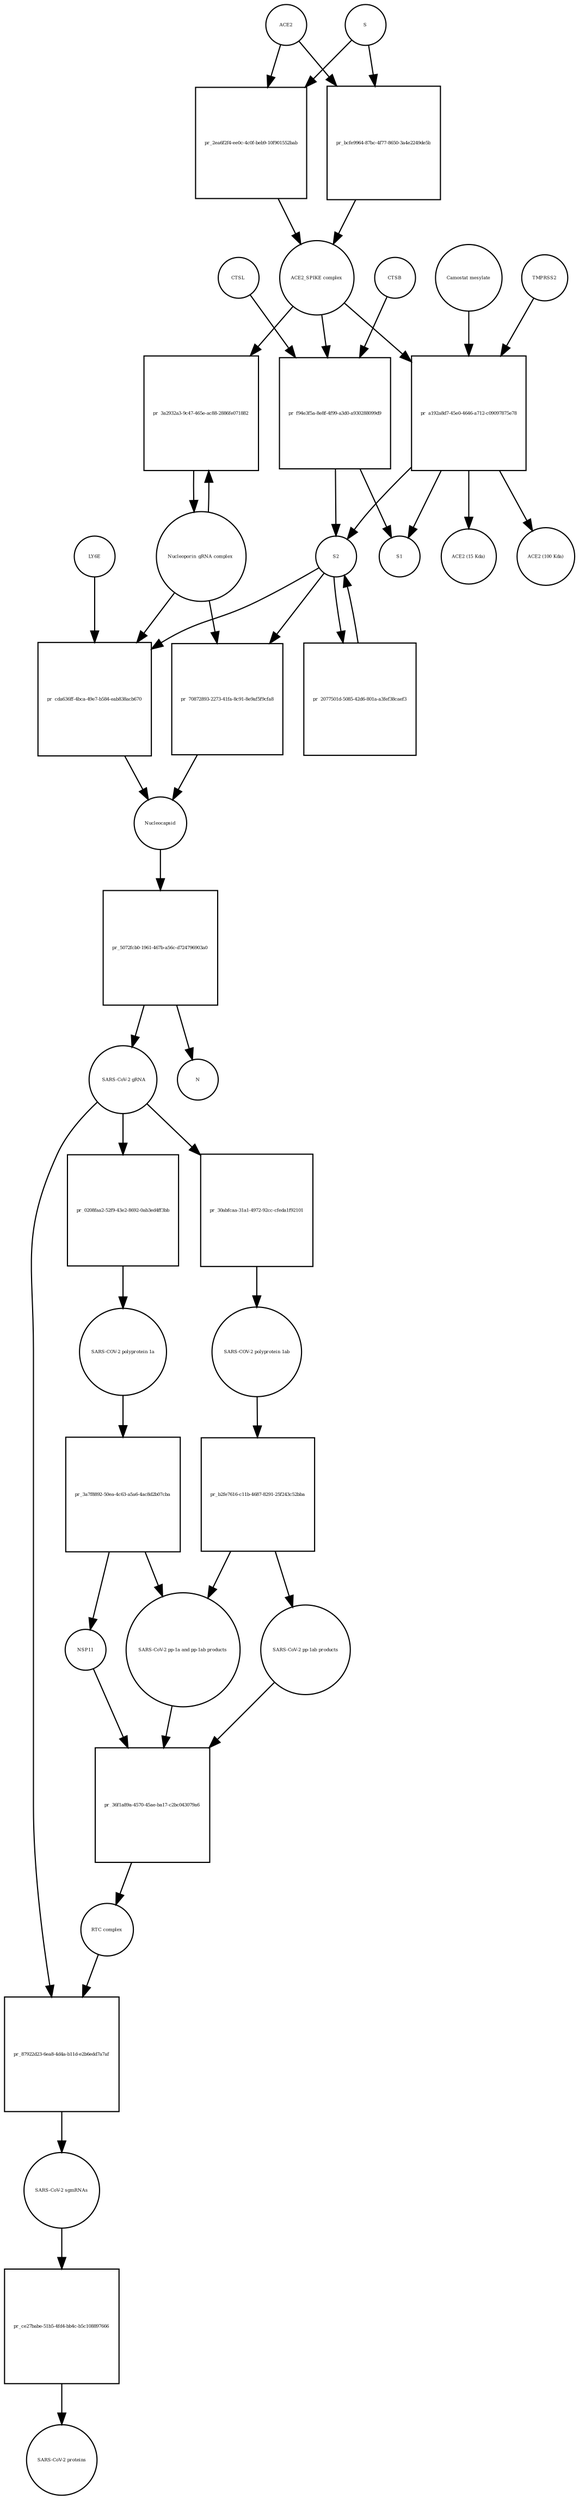 strict digraph  {
ACE2 [annotation="", bipartite=0, cls=macromolecule, fontsize=4, label=ACE2, shape=circle];
"pr_2ea6f2f4-ee0c-4c0f-beb9-10f901552bab" [annotation="", bipartite=1, cls=process, fontsize=4, label="pr_2ea6f2f4-ee0c-4c0f-beb9-10f901552bab", shape=square];
"ACE2_SPIKE complex" [annotation="", bipartite=0, cls=complex, fontsize=4, label="ACE2_SPIKE complex", shape=circle];
S [annotation="", bipartite=0, cls="macromolecule multimer", fontsize=4, label=S, shape=circle];
"Nucleoporin_gRNA complex " [annotation="", bipartite=0, cls=complex, fontsize=4, label="Nucleoporin_gRNA complex ", shape=circle];
"pr_3a2932a3-9c47-465e-ac88-2886fe071882" [annotation="", bipartite=1, cls=process, fontsize=4, label="pr_3a2932a3-9c47-465e-ac88-2886fe071882", shape=square];
"pr_f94e3f5a-8e8f-4f99-a3d0-a930288099d9" [annotation="", bipartite=1, cls=process, fontsize=4, label="pr_f94e3f5a-8e8f-4f99-a3d0-a930288099d9", shape=square];
S2 [annotation="", bipartite=0, cls=macromolecule, fontsize=4, label=S2, shape=circle];
CTSB [annotation="", bipartite=0, cls=macromolecule, fontsize=4, label=CTSB, shape=circle];
CTSL [annotation="", bipartite=0, cls=macromolecule, fontsize=4, label=CTSL, shape=circle];
S1 [annotation="", bipartite=0, cls=macromolecule, fontsize=4, label=S1, shape=circle];
"pr_a192a8d7-45e0-4646-a712-c09097875e78" [annotation="", bipartite=1, cls=process, fontsize=4, label="pr_a192a8d7-45e0-4646-a712-c09097875e78", shape=square];
TMPRSS2 [annotation="", bipartite=0, cls=macromolecule, fontsize=4, label=TMPRSS2, shape=circle];
"Camostat mesylate" [annotation="urn_miriam_pubchem.compound_2536", bipartite=0, cls="simple chemical", fontsize=4, label="Camostat mesylate", shape=circle];
"ACE2 (15 Kda)" [annotation="", bipartite=0, cls=macromolecule, fontsize=4, label="ACE2 (15 Kda)", shape=circle];
"ACE2 (100 Kda)" [annotation="", bipartite=0, cls=macromolecule, fontsize=4, label="ACE2 (100 Kda)", shape=circle];
"pr_bcfe9964-87bc-4f77-8650-3a4e2249de5b" [annotation="", bipartite=1, cls=process, fontsize=4, label="pr_bcfe9964-87bc-4f77-8650-3a4e2249de5b", shape=square];
"pr_cda636ff-4bca-49e7-b584-eab838acb670" [annotation="", bipartite=1, cls=process, fontsize=4, label="pr_cda636ff-4bca-49e7-b584-eab838acb670", shape=square];
Nucleocapsid [annotation="", bipartite=0, cls=complex, fontsize=4, label=Nucleocapsid, shape=circle];
LY6E [annotation="", bipartite=0, cls=macromolecule, fontsize=4, label=LY6E, shape=circle];
"pr_2077501d-5085-42d6-801a-a3fef38caef3" [annotation="", bipartite=1, cls=process, fontsize=4, label="pr_2077501d-5085-42d6-801a-a3fef38caef3", shape=square];
"pr_70872893-2273-41fa-8c91-8e9af5f9cfa8" [annotation="", bipartite=1, cls=process, fontsize=4, label="pr_70872893-2273-41fa-8c91-8e9af5f9cfa8", shape=square];
" SARS-CoV-2 gRNA" [annotation="", bipartite=0, cls="nucleic acid feature", fontsize=4, label=" SARS-CoV-2 gRNA", shape=circle];
"pr_30abfcaa-31a1-4972-92cc-cfeda1f92101" [annotation="", bipartite=1, cls=process, fontsize=4, label="pr_30abfcaa-31a1-4972-92cc-cfeda1f92101", shape=square];
"SARS-COV-2 polyprotein 1ab" [annotation="", bipartite=0, cls=macromolecule, fontsize=4, label="SARS-COV-2 polyprotein 1ab", shape=circle];
"pr_5072fcb0-1961-467b-a56c-d724796903a0" [annotation="", bipartite=1, cls=process, fontsize=4, label="pr_5072fcb0-1961-467b-a56c-d724796903a0", shape=square];
N [annotation="", bipartite=0, cls=macromolecule, fontsize=4, label=N, shape=circle];
"pr_87922d23-6ea8-4d4a-b11d-e2b6edd7a7af" [annotation="", bipartite=1, cls=process, fontsize=4, label="pr_87922d23-6ea8-4d4a-b11d-e2b6edd7a7af", shape=square];
"SARS-CoV-2 sgmRNAs" [annotation="", bipartite=0, cls=complex, fontsize=4, label="SARS-CoV-2 sgmRNAs", shape=circle];
"RTC complex" [annotation="", bipartite=0, cls=complex, fontsize=4, label="RTC complex", shape=circle];
"pr_ce27babe-51b5-4fd4-bb4c-b5c108897666" [annotation="", bipartite=1, cls=process, fontsize=4, label="pr_ce27babe-51b5-4fd4-bb4c-b5c108897666", shape=square];
"SARS-CoV-2 proteins" [annotation="", bipartite=0, cls=complex, fontsize=4, label="SARS-CoV-2 proteins", shape=circle];
"pr_b2fe7616-c11b-4687-8291-25f243c52bba" [annotation="", bipartite=1, cls=process, fontsize=4, label="pr_b2fe7616-c11b-4687-8291-25f243c52bba", shape=square];
"SARS-CoV-2 pp-1ab products" [annotation="", bipartite=0, cls=complex, fontsize=4, label="SARS-CoV-2 pp-1ab products", shape=circle];
"SARS-CoV-2 pp-1a and pp-1ab products" [annotation="", bipartite=0, cls=complex, fontsize=4, label="SARS-CoV-2 pp-1a and pp-1ab products", shape=circle];
"pr_36f1a89a-4570-45ae-ba17-c2bc043079a6" [annotation="", bipartite=1, cls=process, fontsize=4, label="pr_36f1a89a-4570-45ae-ba17-c2bc043079a6", shape=square];
NSP11 [annotation="", bipartite=0, cls=macromolecule, fontsize=4, label=NSP11, shape=circle];
"SARS-COV-2 polyprotein 1a" [annotation="", bipartite=0, cls=macromolecule, fontsize=4, label="SARS-COV-2 polyprotein 1a", shape=circle];
"pr_3a7f8892-50ea-4c63-a5a6-4ac8d2b07cba" [annotation="", bipartite=1, cls=process, fontsize=4, label="pr_3a7f8892-50ea-4c63-a5a6-4ac8d2b07cba", shape=square];
"pr_0208faa2-52f9-43e2-8692-0ab3ed4ff3bb" [annotation="", bipartite=1, cls=process, fontsize=4, label="pr_0208faa2-52f9-43e2-8692-0ab3ed4ff3bb", shape=square];
ACE2 -> "pr_2ea6f2f4-ee0c-4c0f-beb9-10f901552bab"  [annotation="", interaction_type=consumption];
ACE2 -> "pr_bcfe9964-87bc-4f77-8650-3a4e2249de5b"  [annotation="", interaction_type=consumption];
"pr_2ea6f2f4-ee0c-4c0f-beb9-10f901552bab" -> "ACE2_SPIKE complex"  [annotation="", interaction_type=production];
"ACE2_SPIKE complex" -> "pr_3a2932a3-9c47-465e-ac88-2886fe071882"  [annotation="urn_miriam_pubmed_32142651|urn_miriam_pubmed_32094589", interaction_type=stimulation];
"ACE2_SPIKE complex" -> "pr_f94e3f5a-8e8f-4f99-a3d0-a930288099d9"  [annotation="", interaction_type=consumption];
"ACE2_SPIKE complex" -> "pr_a192a8d7-45e0-4646-a712-c09097875e78"  [annotation="", interaction_type=consumption];
S -> "pr_2ea6f2f4-ee0c-4c0f-beb9-10f901552bab"  [annotation="", interaction_type=consumption];
S -> "pr_bcfe9964-87bc-4f77-8650-3a4e2249de5b"  [annotation="", interaction_type=consumption];
"Nucleoporin_gRNA complex " -> "pr_3a2932a3-9c47-465e-ac88-2886fe071882"  [annotation="", interaction_type=consumption];
"Nucleoporin_gRNA complex " -> "pr_cda636ff-4bca-49e7-b584-eab838acb670"  [annotation="", interaction_type=consumption];
"Nucleoporin_gRNA complex " -> "pr_70872893-2273-41fa-8c91-8e9af5f9cfa8"  [annotation="", interaction_type=consumption];
"pr_3a2932a3-9c47-465e-ac88-2886fe071882" -> "Nucleoporin_gRNA complex "  [annotation="", interaction_type=production];
"pr_f94e3f5a-8e8f-4f99-a3d0-a930288099d9" -> S2  [annotation="", interaction_type=production];
"pr_f94e3f5a-8e8f-4f99-a3d0-a930288099d9" -> S1  [annotation="", interaction_type=production];
S2 -> "pr_cda636ff-4bca-49e7-b584-eab838acb670"  [annotation="urn_miriam_doi_10.1101%2F2020.03.05.979260|urn_miriam_doi_10.1101%2F2020.04.02.021469", interaction_type=stimulation];
S2 -> "pr_2077501d-5085-42d6-801a-a3fef38caef3"  [annotation="", interaction_type=consumption];
S2 -> "pr_70872893-2273-41fa-8c91-8e9af5f9cfa8"  [annotation="", interaction_type=stimulation];
CTSB -> "pr_f94e3f5a-8e8f-4f99-a3d0-a930288099d9"  [annotation=urn_miriam_pubmed_32142651, interaction_type=catalysis];
CTSL -> "pr_f94e3f5a-8e8f-4f99-a3d0-a930288099d9"  [annotation=urn_miriam_pubmed_32142651, interaction_type=catalysis];
"pr_a192a8d7-45e0-4646-a712-c09097875e78" -> S2  [annotation="", interaction_type=production];
"pr_a192a8d7-45e0-4646-a712-c09097875e78" -> S1  [annotation="", interaction_type=production];
"pr_a192a8d7-45e0-4646-a712-c09097875e78" -> "ACE2 (15 Kda)"  [annotation="", interaction_type=production];
"pr_a192a8d7-45e0-4646-a712-c09097875e78" -> "ACE2 (100 Kda)"  [annotation="", interaction_type=production];
TMPRSS2 -> "pr_a192a8d7-45e0-4646-a712-c09097875e78"  [annotation="urn_miriam_pubmed_32142651|urn_miriam_pubmed_32094589|urn_miriam_pubmed_24227843", interaction_type=catalysis];
"Camostat mesylate" -> "pr_a192a8d7-45e0-4646-a712-c09097875e78"  [annotation="urn_miriam_pubmed_32142651|urn_miriam_pubmed_32094589|urn_miriam_pubmed_24227843", interaction_type=inhibition];
"pr_bcfe9964-87bc-4f77-8650-3a4e2249de5b" -> "ACE2_SPIKE complex"  [annotation="", interaction_type=production];
"pr_cda636ff-4bca-49e7-b584-eab838acb670" -> Nucleocapsid  [annotation="", interaction_type=production];
Nucleocapsid -> "pr_5072fcb0-1961-467b-a56c-d724796903a0"  [annotation="", interaction_type=consumption];
LY6E -> "pr_cda636ff-4bca-49e7-b584-eab838acb670"  [annotation="urn_miriam_doi_10.1101%2F2020.03.05.979260|urn_miriam_doi_10.1101%2F2020.04.02.021469", interaction_type=inhibition];
"pr_2077501d-5085-42d6-801a-a3fef38caef3" -> S2  [annotation="", interaction_type=production];
"pr_70872893-2273-41fa-8c91-8e9af5f9cfa8" -> Nucleocapsid  [annotation="", interaction_type=production];
" SARS-CoV-2 gRNA" -> "pr_30abfcaa-31a1-4972-92cc-cfeda1f92101"  [annotation="", interaction_type=consumption];
" SARS-CoV-2 gRNA" -> "pr_87922d23-6ea8-4d4a-b11d-e2b6edd7a7af"  [annotation="", interaction_type=consumption];
" SARS-CoV-2 gRNA" -> "pr_0208faa2-52f9-43e2-8692-0ab3ed4ff3bb"  [annotation="", interaction_type=consumption];
"pr_30abfcaa-31a1-4972-92cc-cfeda1f92101" -> "SARS-COV-2 polyprotein 1ab"  [annotation="", interaction_type=production];
"SARS-COV-2 polyprotein 1ab" -> "pr_b2fe7616-c11b-4687-8291-25f243c52bba"  [annotation=urn_miriam_pubmed_31226023, interaction_type=catalysis];
"pr_5072fcb0-1961-467b-a56c-d724796903a0" -> " SARS-CoV-2 gRNA"  [annotation="", interaction_type=production];
"pr_5072fcb0-1961-467b-a56c-d724796903a0" -> N  [annotation="", interaction_type=production];
"pr_87922d23-6ea8-4d4a-b11d-e2b6edd7a7af" -> "SARS-CoV-2 sgmRNAs"  [annotation="", interaction_type=production];
"SARS-CoV-2 sgmRNAs" -> "pr_ce27babe-51b5-4fd4-bb4c-b5c108897666"  [annotation="", interaction_type=consumption];
"RTC complex" -> "pr_87922d23-6ea8-4d4a-b11d-e2b6edd7a7af"  [annotation=urn_miriam_pubmed_31226023, interaction_type="necessary stimulation"];
"pr_ce27babe-51b5-4fd4-bb4c-b5c108897666" -> "SARS-CoV-2 proteins"  [annotation="", interaction_type=production];
"pr_b2fe7616-c11b-4687-8291-25f243c52bba" -> "SARS-CoV-2 pp-1ab products"  [annotation="", interaction_type=production];
"pr_b2fe7616-c11b-4687-8291-25f243c52bba" -> "SARS-CoV-2 pp-1a and pp-1ab products"  [annotation="", interaction_type=production];
"SARS-CoV-2 pp-1ab products" -> "pr_36f1a89a-4570-45ae-ba17-c2bc043079a6"  [annotation="", interaction_type=consumption];
"SARS-CoV-2 pp-1a and pp-1ab products" -> "pr_36f1a89a-4570-45ae-ba17-c2bc043079a6"  [annotation="", interaction_type=consumption];
"pr_36f1a89a-4570-45ae-ba17-c2bc043079a6" -> "RTC complex"  [annotation="", interaction_type=production];
NSP11 -> "pr_36f1a89a-4570-45ae-ba17-c2bc043079a6"  [annotation="", interaction_type=consumption];
"SARS-COV-2 polyprotein 1a" -> "pr_3a7f8892-50ea-4c63-a5a6-4ac8d2b07cba"  [annotation=urn_miriam_pubmed_31226023, interaction_type=catalysis];
"pr_3a7f8892-50ea-4c63-a5a6-4ac8d2b07cba" -> NSP11  [annotation="", interaction_type=production];
"pr_3a7f8892-50ea-4c63-a5a6-4ac8d2b07cba" -> "SARS-CoV-2 pp-1a and pp-1ab products"  [annotation="", interaction_type=production];
"pr_0208faa2-52f9-43e2-8692-0ab3ed4ff3bb" -> "SARS-COV-2 polyprotein 1a"  [annotation="", interaction_type=production];
}
